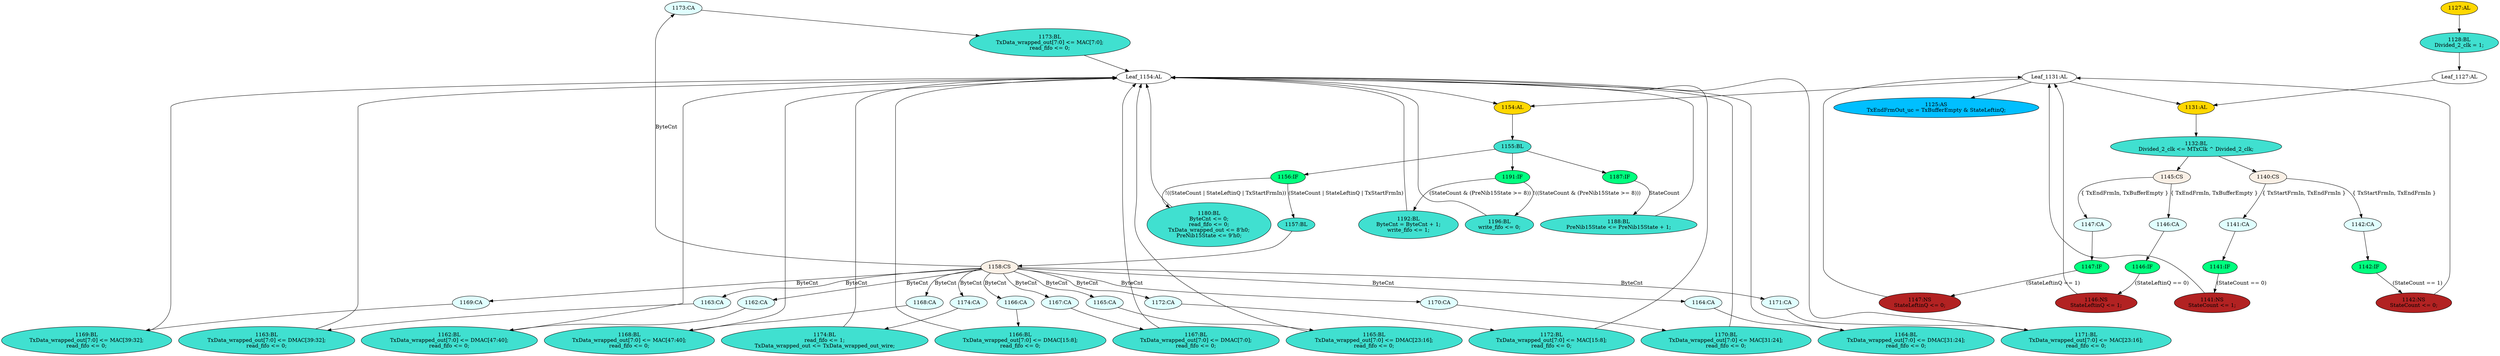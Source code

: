 strict digraph "compose( ,  )" {
	node [label="\N"];
	"1173:CA"	 [ast="<pyverilog.vparser.ast.Case object at 0x7f37da4ab5d0>",
		fillcolor=lightcyan,
		label="1173:CA",
		statements="[]",
		style=filled,
		typ=Case];
	"1173:BL"	 [ast="<pyverilog.vparser.ast.Block object at 0x7f37da4aba50>",
		fillcolor=turquoise,
		label="1173:BL
TxData_wrapped_out[7:0] <= MAC[7:0];
read_fifo <= 0;",
		statements="[<pyverilog.vparser.ast.NonblockingSubstitution object at 0x7f37da4ab990>, <pyverilog.vparser.ast.NonblockingSubstitution object \
at 0x7f37da4abb50>]",
		style=filled,
		typ=Block];
	"1173:CA" -> "1173:BL"	 [cond="[]",
		lineno=None];
	"1141:CA"	 [ast="<pyverilog.vparser.ast.Case object at 0x7f37da4b6890>",
		fillcolor=lightcyan,
		label="1141:CA",
		statements="[]",
		style=filled,
		typ=Case];
	"1141:IF"	 [ast="<pyverilog.vparser.ast.IfStatement object at 0x7f37da4b6a50>",
		fillcolor=springgreen,
		label="1141:IF",
		statements="[]",
		style=filled,
		typ=IfStatement];
	"1141:CA" -> "1141:IF"	 [cond="[]",
		lineno=None];
	"1141:NS"	 [ast="<pyverilog.vparser.ast.NonblockingSubstitution object at 0x7f37da4b6b50>",
		fillcolor=firebrick,
		label="1141:NS
StateCount <= 1;",
		statements="[<pyverilog.vparser.ast.NonblockingSubstitution object at 0x7f37da4b6b50>]",
		style=filled,
		typ=NonblockingSubstitution];
	"1141:IF" -> "1141:NS"	 [cond="['StateCount']",
		label="(StateCount == 0)",
		lineno=1141];
	"1142:NS"	 [ast="<pyverilog.vparser.ast.NonblockingSubstitution object at 0x7f37da4b6e90>",
		fillcolor=firebrick,
		label="1142:NS
StateCount <= 0;",
		statements="[<pyverilog.vparser.ast.NonblockingSubstitution object at 0x7f37da4b6e90>]",
		style=filled,
		typ=NonblockingSubstitution];
	"Leaf_1131:AL"	 [def_var="['Divided_2_clk', 'StateLeftinQ', 'StateCount']",
		label="Leaf_1131:AL"];
	"1142:NS" -> "Leaf_1131:AL"	 [cond="[]",
		lineno=None];
	"1164:CA"	 [ast="<pyverilog.vparser.ast.Case object at 0x7f37da4bb610>",
		fillcolor=lightcyan,
		label="1164:CA",
		statements="[]",
		style=filled,
		typ=Case];
	"1164:BL"	 [ast="<pyverilog.vparser.ast.Block object at 0x7f37da4bba50>",
		fillcolor=turquoise,
		label="1164:BL
TxData_wrapped_out[7:0] <= DMAC[31:24];
read_fifo <= 0;",
		statements="[<pyverilog.vparser.ast.NonblockingSubstitution object at 0x7f37da4bb9d0>, <pyverilog.vparser.ast.NonblockingSubstitution object \
at 0x7f37da4bbb50>]",
		style=filled,
		typ=Block];
	"1164:CA" -> "1164:BL"	 [cond="[]",
		lineno=None];
	"1165:BL"	 [ast="<pyverilog.vparser.ast.Block object at 0x7f37da4bbf90>",
		fillcolor=turquoise,
		label="1165:BL
TxData_wrapped_out[7:0] <= DMAC[23:16];
read_fifo <= 0;",
		statements="[<pyverilog.vparser.ast.NonblockingSubstitution object at 0x7f37da4bbed0>, <pyverilog.vparser.ast.NonblockingSubstitution object \
at 0x7f37da4a40d0>]",
		style=filled,
		typ=Block];
	"Leaf_1154:AL"	 [def_var="['read_fifo', 'TxData_wrapped_out', 'ByteCnt', 'PreNib15State', 'write_fifo']",
		label="Leaf_1154:AL"];
	"1165:BL" -> "Leaf_1154:AL"	 [cond="[]",
		lineno=None];
	"1170:BL"	 [ast="<pyverilog.vparser.ast.Block object at 0x7f37da4ada50>",
		fillcolor=turquoise,
		label="1170:BL
TxData_wrapped_out[7:0] <= MAC[31:24];
read_fifo <= 0;",
		statements="[<pyverilog.vparser.ast.NonblockingSubstitution object at 0x7f37da4ad990>, <pyverilog.vparser.ast.NonblockingSubstitution object \
at 0x7f37da4adb50>]",
		style=filled,
		typ=Block];
	"1170:BL" -> "Leaf_1154:AL"	 [cond="[]",
		lineno=None];
	"1156:IF"	 [ast="<pyverilog.vparser.ast.IfStatement object at 0x7f37da4a7910>",
		fillcolor=springgreen,
		label="1156:IF",
		statements="[]",
		style=filled,
		typ=IfStatement];
	"1180:BL"	 [ast="<pyverilog.vparser.ast.Block object at 0x7f37da4b7310>",
		fillcolor=turquoise,
		label="1180:BL
ByteCnt <= 0;
read_fifo <= 0;
TxData_wrapped_out <= 8'h0;
PreNib15State <= 9'h0;",
		statements="[<pyverilog.vparser.ast.NonblockingSubstitution object at 0x7f37da4b7050>, <pyverilog.vparser.ast.NonblockingSubstitution object \
at 0x7f37da4b71d0>, <pyverilog.vparser.ast.NonblockingSubstitution object at 0x7f37da4b7350>, <pyverilog.vparser.ast.NonblockingSubstitution \
object at 0x7f37da4b74d0>]",
		style=filled,
		typ=Block];
	"1156:IF" -> "1180:BL"	 [cond="['StateCount', 'StateLeftinQ', 'TxStartFrmIn']",
		label="!((StateCount | StateLeftinQ | TxStartFrmIn))",
		lineno=1156];
	"1157:BL"	 [ast="<pyverilog.vparser.ast.Block object at 0x7f37da4a7a50>",
		fillcolor=turquoise,
		label="1157:BL",
		statements="[]",
		style=filled,
		typ=Block];
	"1156:IF" -> "1157:BL"	 [cond="['StateCount', 'StateLeftinQ', 'TxStartFrmIn']",
		label="(StateCount | StateLeftinQ | TxStartFrmIn)",
		lineno=1156];
	"1168:BL"	 [ast="<pyverilog.vparser.ast.Block object at 0x7f37da4a4f90>",
		fillcolor=turquoise,
		label="1168:BL
TxData_wrapped_out[7:0] <= MAC[47:40];
read_fifo <= 0;",
		statements="[<pyverilog.vparser.ast.NonblockingSubstitution object at 0x7f37da4a4ed0>, <pyverilog.vparser.ast.NonblockingSubstitution object \
at 0x7f37da4ad0d0>]",
		style=filled,
		typ=Block];
	"1168:BL" -> "Leaf_1154:AL"	 [cond="[]",
		lineno=None];
	"1162:BL"	 [ast="<pyverilog.vparser.ast.Block object at 0x7f37da4a7f90>",
		fillcolor=turquoise,
		label="1162:BL
TxData_wrapped_out[7:0] <= DMAC[47:40];
read_fifo <= 0;",
		statements="[<pyverilog.vparser.ast.NonblockingSubstitution object at 0x7f37da4a7ed0>, <pyverilog.vparser.ast.NonblockingSubstitution object \
at 0x7f37da4bb0d0>]",
		style=filled,
		typ=Block];
	"1162:BL" -> "Leaf_1154:AL"	 [cond="[]",
		lineno=None];
	"1167:CA"	 [ast="<pyverilog.vparser.ast.Case object at 0x7f37da4a45d0>",
		fillcolor=lightcyan,
		label="1167:CA",
		statements="[]",
		style=filled,
		typ=Case];
	"1167:BL"	 [ast="<pyverilog.vparser.ast.Block object at 0x7f37da4a4a50>",
		fillcolor=turquoise,
		label="1167:BL
TxData_wrapped_out[7:0] <= DMAC[7:0];
read_fifo <= 0;",
		statements="[<pyverilog.vparser.ast.NonblockingSubstitution object at 0x7f37da4a4990>, <pyverilog.vparser.ast.NonblockingSubstitution object \
at 0x7f37da4a4b50>]",
		style=filled,
		typ=Block];
	"1167:CA" -> "1167:BL"	 [cond="[]",
		lineno=None];
	"1125:AS"	 [ast="<pyverilog.vparser.ast.Assign object at 0x7f37da49cf10>",
		def_var="['TxEndFrmOut_uc']",
		fillcolor=deepskyblue,
		label="1125:AS
TxEndFrmOut_uc = TxBufferEmpty & StateLeftinQ;",
		statements="[]",
		style=filled,
		typ=Assign,
		use_var="['TxBufferEmpty', 'StateLeftinQ']"];
	"1166:CA"	 [ast="<pyverilog.vparser.ast.Case object at 0x7f37da4a4090>",
		fillcolor=lightcyan,
		label="1166:CA",
		statements="[]",
		style=filled,
		typ=Case];
	"1166:BL"	 [ast="<pyverilog.vparser.ast.Block object at 0x7f37da4a4510>",
		fillcolor=turquoise,
		label="1166:BL
TxData_wrapped_out[7:0] <= DMAC[15:8];
read_fifo <= 0;",
		statements="[<pyverilog.vparser.ast.NonblockingSubstitution object at 0x7f37da4a4450>, <pyverilog.vparser.ast.NonblockingSubstitution object \
at 0x7f37da4a4610>]",
		style=filled,
		typ=Block];
	"1166:CA" -> "1166:BL"	 [cond="[]",
		lineno=None];
	"1172:CA"	 [ast="<pyverilog.vparser.ast.Case object at 0x7f37da4ab090>",
		fillcolor=lightcyan,
		label="1172:CA",
		statements="[]",
		style=filled,
		typ=Case];
	"1172:BL"	 [ast="<pyverilog.vparser.ast.Block object at 0x7f37da4ab510>",
		fillcolor=turquoise,
		label="1172:BL
TxData_wrapped_out[7:0] <= MAC[15:8];
read_fifo <= 0;",
		statements="[<pyverilog.vparser.ast.NonblockingSubstitution object at 0x7f37da4ab450>, <pyverilog.vparser.ast.NonblockingSubstitution object \
at 0x7f37da4ab610>]",
		style=filled,
		typ=Block];
	"1172:CA" -> "1172:BL"	 [cond="[]",
		lineno=None];
	"1142:IF"	 [ast="<pyverilog.vparser.ast.IfStatement object at 0x7f37da4b6d90>",
		fillcolor=springgreen,
		label="1142:IF",
		statements="[]",
		style=filled,
		typ=IfStatement];
	"1142:IF" -> "1142:NS"	 [cond="['StateCount']",
		label="(StateCount == 1)",
		lineno=1142];
	"1155:BL"	 [ast="<pyverilog.vparser.ast.Block object at 0x7f37da4a7ad0>",
		fillcolor=turquoise,
		label="1155:BL",
		statements="[]",
		style=filled,
		typ=Block];
	"1155:BL" -> "1156:IF"	 [cond="[]",
		lineno=None];
	"1191:IF"	 [ast="<pyverilog.vparser.ast.IfStatement object at 0x7f37da4b7d50>",
		fillcolor=springgreen,
		label="1191:IF",
		statements="[]",
		style=filled,
		typ=IfStatement];
	"1155:BL" -> "1191:IF"	 [cond="[]",
		lineno=None];
	"1187:IF"	 [ast="<pyverilog.vparser.ast.IfStatement object at 0x7f37da4b7490>",
		fillcolor=springgreen,
		label="1187:IF",
		statements="[]",
		style=filled,
		typ=IfStatement];
	"1155:BL" -> "1187:IF"	 [cond="[]",
		lineno=None];
	"1154:AL"	 [ast="<pyverilog.vparser.ast.Always object at 0x7f37da4a77d0>",
		clk_sens=False,
		fillcolor=gold,
		label="1154:AL",
		sens="['Divided_2_clk']",
		statements="[]",
		style=filled,
		typ=Always,
		use_var="['DMAC', 'StateLeftinQ', 'StateCount', 'TxStartFrmIn', 'TxData_wrapped_out_wire', 'PreNib15State', 'MAC', 'ByteCnt']"];
	"Leaf_1154:AL" -> "1154:AL";
	"1154:AL" -> "1155:BL"	 [cond="[]",
		lineno=None];
	"Leaf_1131:AL" -> "1125:AS";
	"Leaf_1131:AL" -> "1154:AL";
	"1131:AL"	 [ast="<pyverilog.vparser.ast.Always object at 0x7f37da4b6410>",
		clk_sens=True,
		fillcolor=gold,
		label="1131:AL",
		sens="['MTxClk']",
		statements="[]",
		style=filled,
		typ=Always,
		use_var="['StateLeftinQ', 'TxBufferEmpty', 'StateCount', 'TxStartFrmIn', 'MTxClk', 'Divided_2_clk', 'TxEndFrmIn']"];
	"Leaf_1131:AL" -> "1131:AL";
	"1173:BL" -> "Leaf_1154:AL"	 [cond="[]",
		lineno=None];
	"1165:CA"	 [ast="<pyverilog.vparser.ast.Case object at 0x7f37da4bbb10>",
		fillcolor=lightcyan,
		label="1165:CA",
		statements="[]",
		style=filled,
		typ=Case];
	"1165:CA" -> "1165:BL"	 [cond="[]",
		lineno=None];
	"1192:BL"	 [ast="<pyverilog.vparser.ast.Block object at 0x7f37da4b7b50>",
		fillcolor=turquoise,
		label="1192:BL
ByteCnt = ByteCnt + 1;
write_fifo <= 1;",
		statements="[<pyverilog.vparser.ast.BlockingSubstitution object at 0x7f37da4b7b90>, <pyverilog.vparser.ast.NonblockingSubstitution object at \
0x7f37da4b7cd0>]",
		style=filled,
		typ=Block];
	"1191:IF" -> "1192:BL"	 [cond="['StateCount', 'PreNib15State']",
		label="(StateCount & (PreNib15State >= 8))",
		lineno=1191];
	"1196:BL"	 [ast="<pyverilog.vparser.ast.Block object at 0x7f37da4b7c90>",
		fillcolor=turquoise,
		label="1196:BL
write_fifo <= 0;",
		statements="[<pyverilog.vparser.ast.NonblockingSubstitution object at 0x7f37da4b7e90>]",
		style=filled,
		typ=Block];
	"1191:IF" -> "1196:BL"	 [cond="['StateCount', 'PreNib15State']",
		label="!((StateCount & (PreNib15State >= 8)))",
		lineno=1191];
	"1145:CS"	 [ast="<pyverilog.vparser.ast.CaseStatement object at 0x7f37da4a7050>",
		fillcolor=linen,
		label="1145:CS",
		statements="[]",
		style=filled,
		typ=CaseStatement];
	"1146:CA"	 [ast="<pyverilog.vparser.ast.Case object at 0x7f37da4b6fd0>",
		fillcolor=lightcyan,
		label="1146:CA",
		statements="[]",
		style=filled,
		typ=Case];
	"1145:CS" -> "1146:CA"	 [cond="['TxEndFrmIn', 'TxBufferEmpty']",
		label="{ TxEndFrmIn, TxBufferEmpty }",
		lineno=1145];
	"1147:CA"	 [ast="<pyverilog.vparser.ast.Case object at 0x7f37da4a7310>",
		fillcolor=lightcyan,
		label="1147:CA",
		statements="[]",
		style=filled,
		typ=Case];
	"1145:CS" -> "1147:CA"	 [cond="['TxEndFrmIn', 'TxBufferEmpty']",
		label="{ TxEndFrmIn, TxBufferEmpty }",
		lineno=1145];
	"1141:NS" -> "Leaf_1131:AL"	 [cond="[]",
		lineno=None];
	"1166:BL" -> "Leaf_1154:AL"	 [cond="[]",
		lineno=None];
	"1147:IF"	 [ast="<pyverilog.vparser.ast.IfStatement object at 0x7f37da4a75d0>",
		fillcolor=springgreen,
		label="1147:IF",
		statements="[]",
		style=filled,
		typ=IfStatement];
	"1147:NS"	 [ast="<pyverilog.vparser.ast.NonblockingSubstitution object at 0x7f37da4a76d0>",
		fillcolor=firebrick,
		label="1147:NS
StateLeftinQ <= 0;",
		statements="[<pyverilog.vparser.ast.NonblockingSubstitution object at 0x7f37da4a76d0>]",
		style=filled,
		typ=NonblockingSubstitution];
	"1147:IF" -> "1147:NS"	 [cond="['StateLeftinQ']",
		label="(StateLeftinQ == 1)",
		lineno=1147];
	"1169:BL"	 [ast="<pyverilog.vparser.ast.Block object at 0x7f37da4ad510>",
		fillcolor=turquoise,
		label="1169:BL
TxData_wrapped_out[7:0] <= MAC[39:32];
read_fifo <= 0;",
		statements="[<pyverilog.vparser.ast.NonblockingSubstitution object at 0x7f37da4ad450>, <pyverilog.vparser.ast.NonblockingSubstitution object \
at 0x7f37da4ad610>]",
		style=filled,
		typ=Block];
	"1169:BL" -> "Leaf_1154:AL"	 [cond="[]",
		lineno=None];
	"1146:NS"	 [ast="<pyverilog.vparser.ast.NonblockingSubstitution object at 0x7f37da4a7350>",
		fillcolor=firebrick,
		label="1146:NS
StateLeftinQ <= 1;",
		statements="[<pyverilog.vparser.ast.NonblockingSubstitution object at 0x7f37da4a7350>]",
		style=filled,
		typ=NonblockingSubstitution];
	"1146:NS" -> "Leaf_1131:AL"	 [cond="[]",
		lineno=None];
	"1192:BL" -> "Leaf_1154:AL"	 [cond="[]",
		lineno=None];
	"1171:BL"	 [ast="<pyverilog.vparser.ast.Block object at 0x7f37da4adf90>",
		fillcolor=turquoise,
		label="1171:BL
TxData_wrapped_out[7:0] <= MAC[23:16];
read_fifo <= 0;",
		statements="[<pyverilog.vparser.ast.NonblockingSubstitution object at 0x7f37da4aded0>, <pyverilog.vparser.ast.NonblockingSubstitution object \
at 0x7f37da4ab0d0>]",
		style=filled,
		typ=Block];
	"1171:BL" -> "Leaf_1154:AL"	 [cond="[]",
		lineno=None];
	"1188:BL"	 [ast="<pyverilog.vparser.ast.Block object at 0x7f37da4b7750>",
		fillcolor=turquoise,
		label="1188:BL
PreNib15State <= PreNib15State + 1;",
		statements="[<pyverilog.vparser.ast.NonblockingSubstitution object at 0x7f37da4b7790>]",
		style=filled,
		typ=Block];
	"1187:IF" -> "1188:BL"	 [cond="['StateCount']",
		label=StateCount,
		lineno=1187];
	"Leaf_1127:AL"	 [def_var="['Divided_2_clk']",
		label="Leaf_1127:AL"];
	"Leaf_1127:AL" -> "1131:AL";
	"1164:BL" -> "Leaf_1154:AL"	 [cond="[]",
		lineno=None];
	"1170:CA"	 [ast="<pyverilog.vparser.ast.Case object at 0x7f37da4ad5d0>",
		fillcolor=lightcyan,
		label="1170:CA",
		statements="[]",
		style=filled,
		typ=Case];
	"1170:CA" -> "1170:BL"	 [cond="[]",
		lineno=None];
	"1132:BL"	 [ast="<pyverilog.vparser.ast.Block object at 0x7f37da4b6d10>",
		fillcolor=turquoise,
		label="1132:BL
Divided_2_clk <= MTxClk ^ Divided_2_clk;",
		statements="[<pyverilog.vparser.ast.NonblockingSubstitution object at 0x7f37da4b65d0>]",
		style=filled,
		typ=Block];
	"1131:AL" -> "1132:BL"	 [cond="[]",
		lineno=None];
	"1163:BL"	 [ast="<pyverilog.vparser.ast.Block object at 0x7f37da4bb550>",
		fillcolor=turquoise,
		label="1163:BL
TxData_wrapped_out[7:0] <= DMAC[39:32];
read_fifo <= 0;",
		statements="[<pyverilog.vparser.ast.NonblockingSubstitution object at 0x7f37da4bb490>, <pyverilog.vparser.ast.NonblockingSubstitution object \
at 0x7f37da4bb650>]",
		style=filled,
		typ=Block];
	"1163:BL" -> "Leaf_1154:AL"	 [cond="[]",
		lineno=None];
	"1180:BL" -> "Leaf_1154:AL"	 [cond="[]",
		lineno=None];
	"1171:CA"	 [ast="<pyverilog.vparser.ast.Case object at 0x7f37da4adb10>",
		fillcolor=lightcyan,
		label="1171:CA",
		statements="[]",
		style=filled,
		typ=Case];
	"1171:CA" -> "1171:BL"	 [cond="[]",
		lineno=None];
	"1140:CS"	 [ast="<pyverilog.vparser.ast.CaseStatement object at 0x7f37da4b69d0>",
		fillcolor=linen,
		label="1140:CS",
		statements="[]",
		style=filled,
		typ=CaseStatement];
	"1140:CS" -> "1141:CA"	 [cond="['TxStartFrmIn', 'TxEndFrmIn']",
		label="{ TxStartFrmIn, TxEndFrmIn }",
		lineno=1140];
	"1142:CA"	 [ast="<pyverilog.vparser.ast.Case object at 0x7f37da4b6b90>",
		fillcolor=lightcyan,
		label="1142:CA",
		statements="[]",
		style=filled,
		typ=Case];
	"1140:CS" -> "1142:CA"	 [cond="['TxStartFrmIn', 'TxEndFrmIn']",
		label="{ TxStartFrmIn, TxEndFrmIn }",
		lineno=1140];
	"1169:CA"	 [ast="<pyverilog.vparser.ast.Case object at 0x7f37da4ad090>",
		fillcolor=lightcyan,
		label="1169:CA",
		statements="[]",
		style=filled,
		typ=Case];
	"1169:CA" -> "1169:BL"	 [cond="[]",
		lineno=None];
	"1158:CS"	 [ast="<pyverilog.vparser.ast.CaseStatement object at 0x7f37da4abbd0>",
		fillcolor=linen,
		label="1158:CS",
		statements="[]",
		style=filled,
		typ=CaseStatement];
	"1158:CS" -> "1173:CA"	 [cond="['ByteCnt']",
		label=ByteCnt,
		lineno=1158];
	"1158:CS" -> "1164:CA"	 [cond="['ByteCnt']",
		label=ByteCnt,
		lineno=1158];
	"1158:CS" -> "1167:CA"	 [cond="['ByteCnt']",
		label=ByteCnt,
		lineno=1158];
	"1158:CS" -> "1166:CA"	 [cond="['ByteCnt']",
		label=ByteCnt,
		lineno=1158];
	"1158:CS" -> "1172:CA"	 [cond="['ByteCnt']",
		label=ByteCnt,
		lineno=1158];
	"1158:CS" -> "1165:CA"	 [cond="['ByteCnt']",
		label=ByteCnt,
		lineno=1158];
	"1158:CS" -> "1170:CA"	 [cond="['ByteCnt']",
		label=ByteCnt,
		lineno=1158];
	"1158:CS" -> "1171:CA"	 [cond="['ByteCnt']",
		label=ByteCnt,
		lineno=1158];
	"1158:CS" -> "1169:CA"	 [cond="['ByteCnt']",
		label=ByteCnt,
		lineno=1158];
	"1163:CA"	 [ast="<pyverilog.vparser.ast.Case object at 0x7f37da4bb190>",
		fillcolor=lightcyan,
		label="1163:CA",
		statements="[]",
		style=filled,
		typ=Case];
	"1158:CS" -> "1163:CA"	 [cond="['ByteCnt']",
		label=ByteCnt,
		lineno=1158];
	"1162:CA"	 [ast="<pyverilog.vparser.ast.Case object at 0x7f37da4a7bd0>",
		fillcolor=lightcyan,
		label="1162:CA",
		statements="[]",
		style=filled,
		typ=Case];
	"1158:CS" -> "1162:CA"	 [cond="['ByteCnt']",
		label=ByteCnt,
		lineno=1158];
	"1168:CA"	 [ast="<pyverilog.vparser.ast.Case object at 0x7f37da4a4b10>",
		fillcolor=lightcyan,
		label="1168:CA",
		statements="[]",
		style=filled,
		typ=Case];
	"1158:CS" -> "1168:CA"	 [cond="['ByteCnt']",
		label=ByteCnt,
		lineno=1158];
	"1174:CA"	 [ast="<pyverilog.vparser.ast.Case object at 0x7f37da4abb10>",
		fillcolor=lightcyan,
		label="1174:CA",
		statements="[]",
		style=filled,
		typ=Case];
	"1158:CS" -> "1174:CA"	 [cond="['ByteCnt']",
		label=ByteCnt,
		lineno=1158];
	"1146:IF"	 [ast="<pyverilog.vparser.ast.IfStatement object at 0x7f37da4a7250>",
		fillcolor=springgreen,
		label="1146:IF",
		statements="[]",
		style=filled,
		typ=IfStatement];
	"1146:IF" -> "1146:NS"	 [cond="['StateLeftinQ']",
		label="(StateLeftinQ == 0)",
		lineno=1146];
	"1132:BL" -> "1145:CS"	 [cond="[]",
		lineno=None];
	"1132:BL" -> "1140:CS"	 [cond="[]",
		lineno=None];
	"1147:NS" -> "Leaf_1131:AL"	 [cond="[]",
		lineno=None];
	"1146:CA" -> "1146:IF"	 [cond="[]",
		lineno=None];
	"1163:CA" -> "1163:BL"	 [cond="[]",
		lineno=None];
	"1196:BL" -> "Leaf_1154:AL"	 [cond="[]",
		lineno=None];
	"1157:BL" -> "1158:CS"	 [cond="[]",
		lineno=None];
	"1142:CA" -> "1142:IF"	 [cond="[]",
		lineno=None];
	"1162:CA" -> "1162:BL"	 [cond="[]",
		lineno=None];
	"1174:BL"	 [ast="<pyverilog.vparser.ast.Block object at 0x7f37da4abd10>",
		fillcolor=turquoise,
		label="1174:BL
read_fifo <= 1;
TxData_wrapped_out <= TxData_wrapped_out_wire;",
		statements="[<pyverilog.vparser.ast.NonblockingSubstitution object at 0x7f37da4abd50>, <pyverilog.vparser.ast.NonblockingSubstitution object \
at 0x7f37da4abf10>]",
		style=filled,
		typ=Block];
	"1174:BL" -> "Leaf_1154:AL"	 [cond="[]",
		lineno=None];
	"1167:BL" -> "Leaf_1154:AL"	 [cond="[]",
		lineno=None];
	"1168:CA" -> "1168:BL"	 [cond="[]",
		lineno=None];
	"1128:BL"	 [ast="<pyverilog.vparser.ast.Block object at 0x7f37da49ced0>",
		fillcolor=turquoise,
		label="1128:BL
Divided_2_clk = 1;",
		statements="[<pyverilog.vparser.ast.BlockingSubstitution object at 0x7f37da4b6210>]",
		style=filled,
		typ=Block];
	"1128:BL" -> "Leaf_1127:AL"	 [cond="[]",
		lineno=None];
	"1174:CA" -> "1174:BL"	 [cond="[]",
		lineno=None];
	"1172:BL" -> "Leaf_1154:AL"	 [cond="[]",
		lineno=None];
	"1127:AL"	 [ast="<pyverilog.vparser.ast.Always object at 0x7f37da4b6110>",
		clk_sens=False,
		fillcolor=gold,
		label="1127:AL",
		sens="['TxStartFrmIn']",
		statements="[]",
		style=filled,
		typ=Always,
		use_var="[]"];
	"1127:AL" -> "1128:BL"	 [cond="[]",
		lineno=None];
	"1188:BL" -> "Leaf_1154:AL"	 [cond="[]",
		lineno=None];
	"1147:CA" -> "1147:IF"	 [cond="[]",
		lineno=None];
}
